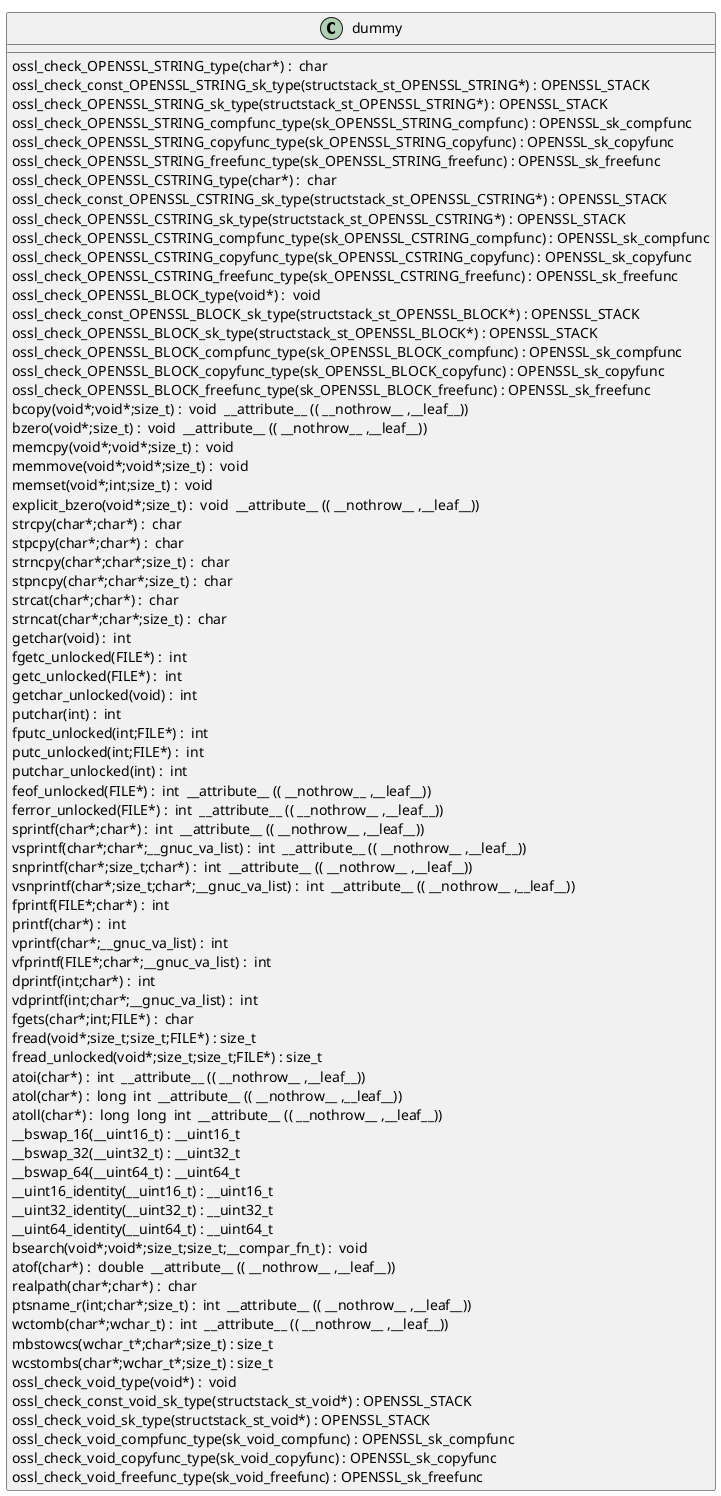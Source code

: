 @startuml
!pragma layout smetana
class dummy {
ossl_check_OPENSSL_STRING_type(char*) :  char  [[[./../../.././qc/crypto/ec/ecdsa_sign.c.html#439]]]
ossl_check_const_OPENSSL_STRING_sk_type(structstack_st_OPENSSL_STRING*) : OPENSSL_STACK [[[./../../.././qc/crypto/ec/ecdsa_sign.c.html#439]]]
ossl_check_OPENSSL_STRING_sk_type(structstack_st_OPENSSL_STRING*) : OPENSSL_STACK [[[./../../.././qc/crypto/ec/ecdsa_sign.c.html#439]]]
ossl_check_OPENSSL_STRING_compfunc_type(sk_OPENSSL_STRING_compfunc) : OPENSSL_sk_compfunc [[[./../../.././qc/crypto/ec/ecdsa_sign.c.html#439]]]
ossl_check_OPENSSL_STRING_copyfunc_type(sk_OPENSSL_STRING_copyfunc) : OPENSSL_sk_copyfunc [[[./../../.././qc/crypto/ec/ecdsa_sign.c.html#439]]]
ossl_check_OPENSSL_STRING_freefunc_type(sk_OPENSSL_STRING_freefunc) : OPENSSL_sk_freefunc [[[./../../.././qc/crypto/ec/ecdsa_sign.c.html#439]]]
ossl_check_OPENSSL_CSTRING_type(char*) :  char  [[[./../../.././qc/crypto/ec/ecdsa_sign.c.html#441]]]
ossl_check_const_OPENSSL_CSTRING_sk_type(structstack_st_OPENSSL_CSTRING*) : OPENSSL_STACK [[[./../../.././qc/crypto/ec/ecdsa_sign.c.html#441]]]
ossl_check_OPENSSL_CSTRING_sk_type(structstack_st_OPENSSL_CSTRING*) : OPENSSL_STACK [[[./../../.././qc/crypto/ec/ecdsa_sign.c.html#441]]]
ossl_check_OPENSSL_CSTRING_compfunc_type(sk_OPENSSL_CSTRING_compfunc) : OPENSSL_sk_compfunc [[[./../../.././qc/crypto/ec/ecdsa_sign.c.html#441]]]
ossl_check_OPENSSL_CSTRING_copyfunc_type(sk_OPENSSL_CSTRING_copyfunc) : OPENSSL_sk_copyfunc [[[./../../.././qc/crypto/ec/ecdsa_sign.c.html#441]]]
ossl_check_OPENSSL_CSTRING_freefunc_type(sk_OPENSSL_CSTRING_freefunc) : OPENSSL_sk_freefunc [[[./../../.././qc/crypto/ec/ecdsa_sign.c.html#441]]]
ossl_check_OPENSSL_BLOCK_type(void*) :  void  [[[./../../.././qc/crypto/ec/ecdsa_sign.c.html#444]]]
ossl_check_const_OPENSSL_BLOCK_sk_type(structstack_st_OPENSSL_BLOCK*) : OPENSSL_STACK [[[./../../.././qc/crypto/ec/ecdsa_sign.c.html#444]]]
ossl_check_OPENSSL_BLOCK_sk_type(structstack_st_OPENSSL_BLOCK*) : OPENSSL_STACK [[[./../../.././qc/crypto/ec/ecdsa_sign.c.html#444]]]
ossl_check_OPENSSL_BLOCK_compfunc_type(sk_OPENSSL_BLOCK_compfunc) : OPENSSL_sk_compfunc [[[./../../.././qc/crypto/ec/ecdsa_sign.c.html#444]]]
ossl_check_OPENSSL_BLOCK_copyfunc_type(sk_OPENSSL_BLOCK_copyfunc) : OPENSSL_sk_copyfunc [[[./../../.././qc/crypto/ec/ecdsa_sign.c.html#444]]]
ossl_check_OPENSSL_BLOCK_freefunc_type(sk_OPENSSL_BLOCK_freefunc) : OPENSSL_sk_freefunc [[[./../../.././qc/crypto/ec/ecdsa_sign.c.html#444]]]
bcopy(void*;void*;size_t) :  void  __attribute__ (( __nothrow__ ,__leaf__)) [[[./../../.././qc/crypto/ec/ecdsa_sign.c.html#891]]]
bzero(void*;size_t) :  void  __attribute__ (( __nothrow__ ,__leaf__)) [[[./../../.././qc/crypto/ec/ecdsa_sign.c.html#898]]]
memcpy(void*;void*;size_t) :  void  [[[./../../.././qc/crypto/ec/ecdsa_sign.c.html#939]]]
memmove(void*;void*;size_t) :  void  [[[./../../.././qc/crypto/ec/ecdsa_sign.c.html#947]]]
memset(void*;int;size_t) :  void  [[[./../../.././qc/crypto/ec/ecdsa_sign.c.html#954]]]
explicit_bzero(void*;size_t) :  void  __attribute__ (( __nothrow__ ,__leaf__)) [[[./../../.././qc/crypto/ec/ecdsa_sign.c.html#967]]]
strcpy(char*;char*) :  char  [[[./../../.././qc/crypto/ec/ecdsa_sign.c.html#974]]]
stpcpy(char*;char*) :  char  [[[./../../.././qc/crypto/ec/ecdsa_sign.c.html#981]]]
strncpy(char*;char*;size_t) :  char  [[[./../../.././qc/crypto/ec/ecdsa_sign.c.html#989]]]
stpncpy(char*;char*;size_t) :  char  [[[./../../.././qc/crypto/ec/ecdsa_sign.c.html#999]]]
strcat(char*;char*) :  char  [[[./../../.././qc/crypto/ec/ecdsa_sign.c.html#1006]]]
strncat(char*;char*;size_t) :  char  [[[./../../.././qc/crypto/ec/ecdsa_sign.c.html#1013]]]
getchar(void) :  int  [[[./../../.././qc/crypto/ec/ecdsa_sign.c.html#1635]]]
fgetc_unlocked(FILE*) :  int  [[[./../../.././qc/crypto/ec/ecdsa_sign.c.html#1644]]]
getc_unlocked(FILE*) :  int  [[[./../../.././qc/crypto/ec/ecdsa_sign.c.html#1654]]]
getchar_unlocked(void) :  int  [[[./../../.././qc/crypto/ec/ecdsa_sign.c.html#1661]]]
putchar(int) :  int  [[[./../../.././qc/crypto/ec/ecdsa_sign.c.html#1670]]]
fputc_unlocked(int;FILE*) :  int  [[[./../../.././qc/crypto/ec/ecdsa_sign.c.html#1679]]]
putc_unlocked(int;FILE*) :  int  [[[./../../.././qc/crypto/ec/ecdsa_sign.c.html#1689]]]
putchar_unlocked(int) :  int  [[[./../../.././qc/crypto/ec/ecdsa_sign.c.html#1696]]]
feof_unlocked(FILE*) :  int  __attribute__ (( __nothrow__ ,__leaf__)) [[[./../../.././qc/crypto/ec/ecdsa_sign.c.html#1702]]]
ferror_unlocked(FILE*) :  int  __attribute__ (( __nothrow__ ,__leaf__)) [[[./../../.././qc/crypto/ec/ecdsa_sign.c.html#1709]]]
sprintf(char*;char*) :  int  __attribute__ (( __nothrow__ ,__leaf__)) [[[./../../.././qc/crypto/ec/ecdsa_sign.c.html#1728]]]
vsprintf(char*;char*;__gnuc_va_list) :  int  __attribute__ (( __nothrow__ ,__leaf__)) [[[./../../.././qc/crypto/ec/ecdsa_sign.c.html#1741]]]
snprintf(char*;size_t;char*) :  int  __attribute__ (( __nothrow__ ,__leaf__)) [[[./../../.././qc/crypto/ec/ecdsa_sign.c.html#1760]]]
vsnprintf(char*;size_t;char*;__gnuc_va_list) :  int  __attribute__ (( __nothrow__ ,__leaf__)) [[[./../../.././qc/crypto/ec/ecdsa_sign.c.html#1774]]]
fprintf(FILE*;char*) :  int  [[[./../../.././qc/crypto/ec/ecdsa_sign.c.html#1795]]]
printf(char*) :  int  [[[./../../.././qc/crypto/ec/ecdsa_sign.c.html#1802]]]
vprintf(char*;__gnuc_va_list) :  int  [[[./../../.././qc/crypto/ec/ecdsa_sign.c.html#1814]]]
vfprintf(FILE*;char*;__gnuc_va_list) :  int  [[[./../../.././qc/crypto/ec/ecdsa_sign.c.html#1824]]]
dprintf(int;char*) :  int  [[[./../../.././qc/crypto/ec/ecdsa_sign.c.html#1839]]]
vdprintf(int;char*;__gnuc_va_list) :  int  [[[./../../.././qc/crypto/ec/ecdsa_sign.c.html#1850]]]
fgets(char*;int;FILE*) :  char  [[[./../../.././qc/crypto/ec/ecdsa_sign.c.html#1869]]]
fread(void*;size_t;size_t;FILE*) : size_t [[[./../../.././qc/crypto/ec/ecdsa_sign.c.html#1895]]]
fread_unlocked(void*;size_t;size_t;FILE*) : size_t [[[./../../.././qc/crypto/ec/ecdsa_sign.c.html#1922]]]
atoi(char*) :  int  __attribute__ (( __nothrow__ ,__leaf__)) [[[./../../.././qc/crypto/ec/ecdsa_sign.c.html#2361]]]
atol(char*) :  long  int  __attribute__ (( __nothrow__ ,__leaf__)) [[[./../../.././qc/crypto/ec/ecdsa_sign.c.html#2366]]]
atoll(char*) :  long  long  int  __attribute__ (( __nothrow__ ,__leaf__)) [[[./../../.././qc/crypto/ec/ecdsa_sign.c.html#2373]]]
__bswap_16(__uint16_t) : __uint16_t [[[./../../.././qc/crypto/ec/ecdsa_sign.c.html#2472]]]
__bswap_32(__uint32_t) : __uint32_t [[[./../../.././qc/crypto/ec/ecdsa_sign.c.html#2487]]]
__bswap_64(__uint64_t) : __uint64_t [[[./../../.././qc/crypto/ec/ecdsa_sign.c.html#2497]]]
__uint16_identity(__uint16_t) : __uint16_t [[[./../../.././qc/crypto/ec/ecdsa_sign.c.html#2509]]]
__uint32_identity(__uint32_t) : __uint32_t [[[./../../.././qc/crypto/ec/ecdsa_sign.c.html#2515]]]
__uint64_identity(__uint64_t) : __uint64_t [[[./../../.././qc/crypto/ec/ecdsa_sign.c.html#2521]]]
bsearch(void*;void*;size_t;size_t;__compar_fn_t) :  void  [[[./../../.././qc/crypto/ec/ecdsa_sign.c.html#3174]]]
atof(char*) :  double  __attribute__ (( __nothrow__ ,__leaf__)) [[[./../../.././qc/crypto/ec/ecdsa_sign.c.html#1]]]
realpath(char*;char*) :  char  [[[./../../.././qc/crypto/ec/ecdsa_sign.c.html#1]]]
ptsname_r(int;char*;size_t) :  int  __attribute__ (( __nothrow__ ,__leaf__)) [[[./../../.././qc/crypto/ec/ecdsa_sign.c.html#1]]]
wctomb(char*;wchar_t) :  int  __attribute__ (( __nothrow__ ,__leaf__)) [[[./../../.././qc/crypto/ec/ecdsa_sign.c.html#1]]]
mbstowcs(wchar_t*;char*;size_t) : size_t [[[./../../.././qc/crypto/ec/ecdsa_sign.c.html#1]]]
wcstombs(char*;wchar_t*;size_t) : size_t [[[./../../.././qc/crypto/ec/ecdsa_sign.c.html#1]]]
ossl_check_void_type(void*) :  void  [[[./../../.././qc/crypto/ec/ecdsa_sign.c.html#1]]]
ossl_check_const_void_sk_type(structstack_st_void*) : OPENSSL_STACK [[[./../../.././qc/crypto/ec/ecdsa_sign.c.html#1]]]
ossl_check_void_sk_type(structstack_st_void*) : OPENSSL_STACK [[[./../../.././qc/crypto/ec/ecdsa_sign.c.html#1]]]
ossl_check_void_compfunc_type(sk_void_compfunc) : OPENSSL_sk_compfunc [[[./../../.././qc/crypto/ec/ecdsa_sign.c.html#1]]]
ossl_check_void_copyfunc_type(sk_void_copyfunc) : OPENSSL_sk_copyfunc [[[./../../.././qc/crypto/ec/ecdsa_sign.c.html#1]]]
ossl_check_void_freefunc_type(sk_void_freefunc) : OPENSSL_sk_freefunc [[[./../../.././qc/crypto/ec/ecdsa_sign.c.html#1]]]
} 
@enduml
